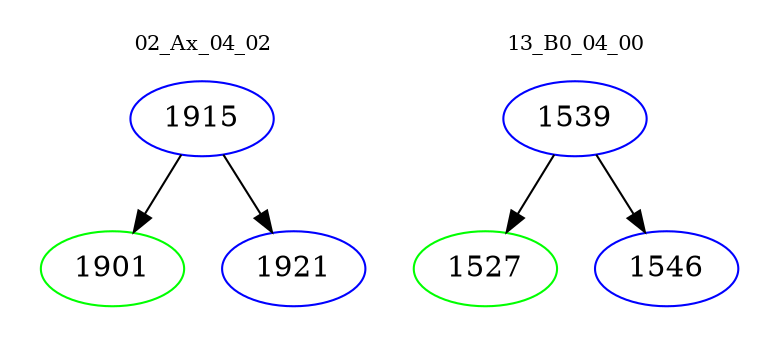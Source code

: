 digraph{
subgraph cluster_0 {
color = white
label = "02_Ax_04_02";
fontsize=10;
T0_1915 [label="1915", color="blue"]
T0_1915 -> T0_1901 [color="black"]
T0_1901 [label="1901", color="green"]
T0_1915 -> T0_1921 [color="black"]
T0_1921 [label="1921", color="blue"]
}
subgraph cluster_1 {
color = white
label = "13_B0_04_00";
fontsize=10;
T1_1539 [label="1539", color="blue"]
T1_1539 -> T1_1527 [color="black"]
T1_1527 [label="1527", color="green"]
T1_1539 -> T1_1546 [color="black"]
T1_1546 [label="1546", color="blue"]
}
}
